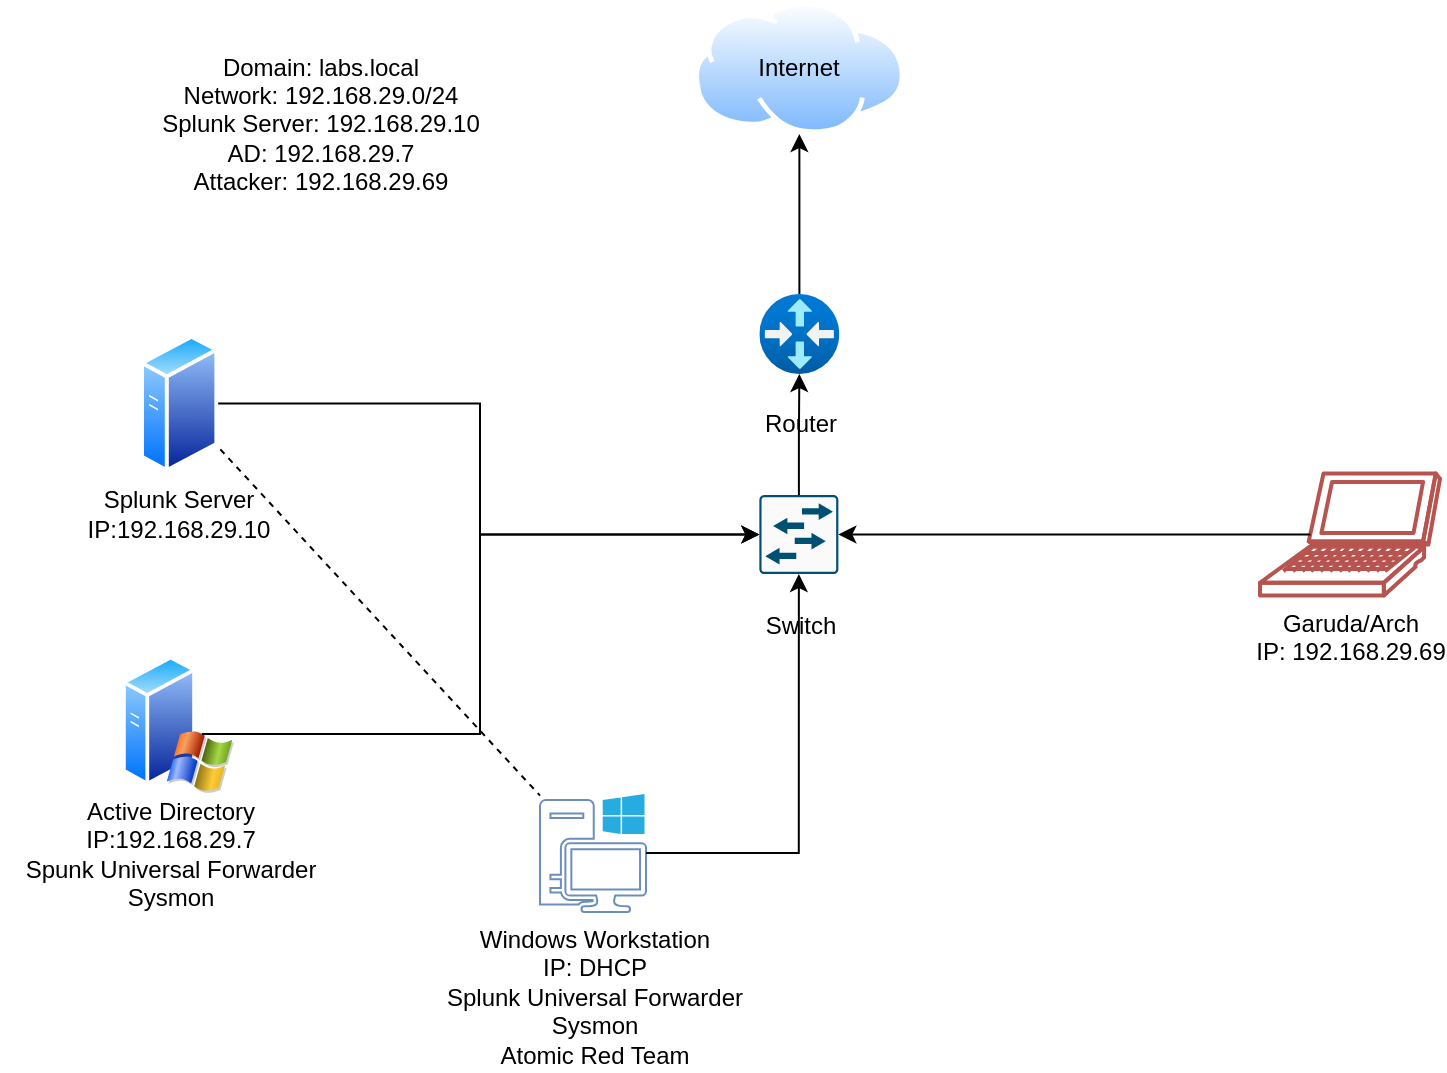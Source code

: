 <mxfile version="24.2.1" type="github">
  <diagram name="Page-1" id="R-WMTtVvu_zLb-jKjLG8">
    <mxGraphModel dx="1050" dy="546" grid="1" gridSize="10" guides="1" tooltips="1" connect="1" arrows="1" fold="1" page="1" pageScale="1" pageWidth="850" pageHeight="1100" background="none" math="0" shadow="0">
      <root>
        <mxCell id="0" />
        <mxCell id="1" parent="0" />
        <mxCell id="FU2CgBFFjjN2IJPbU8A8-24" style="rounded=0;orthogonalLoop=1;jettySize=auto;html=1;dashed=1;endArrow=none;endFill=0;" parent="1" target="FU2CgBFFjjN2IJPbU8A8-3" edge="1">
          <mxGeometry relative="1" as="geometry">
            <mxPoint x="160.163" y="237.667" as="sourcePoint" />
          </mxGeometry>
        </mxCell>
        <mxCell id="FU2CgBFFjjN2IJPbU8A8-15" style="rounded=0;orthogonalLoop=1;jettySize=auto;html=1;edgeStyle=orthogonalEdgeStyle;startArrow=none;startFill=0;strokeColor=none;endArrow=oval;endFill=1;" parent="1" source="FU2CgBFFjjN2IJPbU8A8-2" edge="1">
          <mxGeometry relative="1" as="geometry">
            <mxPoint x="300" y="280" as="targetPoint" />
          </mxGeometry>
        </mxCell>
        <mxCell id="FU2CgBFFjjN2IJPbU8A8-2" value="" style="image;aspect=fixed;perimeter=ellipsePerimeter;html=1;align=center;shadow=0;dashed=0;spacingTop=3;image=img/lib/active_directory/windows_server_2.svg;imageBackground=none;" parent="1" vertex="1">
          <mxGeometry x="111" y="340" width="56" height="70" as="geometry" />
        </mxCell>
        <mxCell id="FU2CgBFFjjN2IJPbU8A8-3" value="&lt;div&gt;Windows Workstation&lt;/div&gt;&lt;div&gt;IP: DHCP&lt;br&gt;&lt;/div&gt;&lt;div&gt;Splunk Universal Forwarder&lt;/div&gt;&lt;div&gt;Sysmon&lt;br&gt;Atomic Red Team&lt;br&gt;&lt;/div&gt;" style="sketch=0;pointerEvents=1;shadow=0;dashed=0;html=1;strokeColor=#6c8ebf;fillColor=none;labelPosition=center;verticalLabelPosition=bottom;verticalAlign=top;outlineConnect=0;align=center;shape=mxgraph.office.devices.workstation_pc;" parent="1" vertex="1">
          <mxGeometry x="320" y="410" width="53" height="59" as="geometry" />
        </mxCell>
        <mxCell id="FU2CgBFFjjN2IJPbU8A8-4" value="Garuda/Arch&lt;br&gt;IP: 192.168.29.69" style="shape=mxgraph.cisco.computers_and_peripherals.laptop;html=1;pointerEvents=1;dashed=0;fillColor=none;strokeColor=#b85450;strokeWidth=2;verticalLabelPosition=bottom;verticalAlign=top;align=center;outlineConnect=0;" parent="1" vertex="1">
          <mxGeometry x="680" y="249.75" width="90" height="61" as="geometry" />
        </mxCell>
        <mxCell id="FU2CgBFFjjN2IJPbU8A8-8" style="edgeStyle=orthogonalEdgeStyle;rounded=0;orthogonalLoop=1;jettySize=auto;html=1;entryX=0.5;entryY=1;entryDx=0;entryDy=0;" parent="1" source="FU2CgBFFjjN2IJPbU8A8-5" target="FU2CgBFFjjN2IJPbU8A8-7" edge="1">
          <mxGeometry relative="1" as="geometry">
            <Array as="points">
              <mxPoint x="449.68" y="100.5" />
              <mxPoint x="449.68" y="100.5" />
            </Array>
          </mxGeometry>
        </mxCell>
        <mxCell id="FU2CgBFFjjN2IJPbU8A8-5" value="" style="image;aspect=fixed;html=1;points=[];align=center;fontSize=12;image=img/lib/azure2/networking/Virtual_Router.svg;" parent="1" vertex="1">
          <mxGeometry x="429.68" y="160" width="40" height="40" as="geometry" />
        </mxCell>
        <mxCell id="FU2CgBFFjjN2IJPbU8A8-6" value="" style="sketch=0;points=[[0.015,0.015,0],[0.985,0.015,0],[0.985,0.985,0],[0.015,0.985,0],[0.25,0,0],[0.5,0,0],[0.75,0,0],[1,0.25,0],[1,0.5,0],[1,0.75,0],[0.75,1,0],[0.5,1,0],[0.25,1,0],[0,0.75,0],[0,0.5,0],[0,0.25,0]];verticalLabelPosition=bottom;html=1;verticalAlign=top;aspect=fixed;align=center;pointerEvents=1;shape=mxgraph.cisco19.rect;prIcon=l2_switch;fillColor=#FAFAFA;strokeColor=#005073;" parent="1" vertex="1">
          <mxGeometry x="429.68" y="260.5" width="39.5" height="39.5" as="geometry" />
        </mxCell>
        <mxCell id="FU2CgBFFjjN2IJPbU8A8-7" value="" style="image;aspect=fixed;perimeter=ellipsePerimeter;html=1;align=center;shadow=0;dashed=0;spacingTop=3;image=img/lib/active_directory/internet_cloud.svg;" parent="1" vertex="1">
          <mxGeometry x="397.06" y="13.7" width="105.24" height="66.3" as="geometry" />
        </mxCell>
        <mxCell id="FU2CgBFFjjN2IJPbU8A8-9" style="edgeStyle=orthogonalEdgeStyle;rounded=0;orthogonalLoop=1;jettySize=auto;html=1;entryX=0.5;entryY=1;entryDx=0;entryDy=0;entryPerimeter=0;" parent="1" source="FU2CgBFFjjN2IJPbU8A8-6" target="FU2CgBFFjjN2IJPbU8A8-5" edge="1">
          <mxGeometry relative="1" as="geometry" />
        </mxCell>
        <mxCell id="FU2CgBFFjjN2IJPbU8A8-12" style="edgeStyle=orthogonalEdgeStyle;rounded=0;orthogonalLoop=1;jettySize=auto;html=1;entryX=0;entryY=0.5;entryDx=0;entryDy=0;entryPerimeter=0;exitX=0.714;exitY=0.5;exitDx=0;exitDy=0;exitPerimeter=0;" parent="1" target="FU2CgBFFjjN2IJPbU8A8-6" edge="1">
          <mxGeometry relative="1" as="geometry">
            <mxPoint x="150.984" y="214.75" as="sourcePoint" />
            <Array as="points">
              <mxPoint x="290" y="215" />
              <mxPoint x="290" y="280" />
            </Array>
          </mxGeometry>
        </mxCell>
        <mxCell id="FU2CgBFFjjN2IJPbU8A8-17" style="edgeStyle=orthogonalEdgeStyle;rounded=0;orthogonalLoop=1;jettySize=auto;html=1;entryX=0;entryY=0.5;entryDx=0;entryDy=0;entryPerimeter=0;exitX=0.714;exitY=0.571;exitDx=0;exitDy=0;exitPerimeter=0;" parent="1" source="FU2CgBFFjjN2IJPbU8A8-2" target="FU2CgBFFjjN2IJPbU8A8-6" edge="1">
          <mxGeometry relative="1" as="geometry">
            <Array as="points">
              <mxPoint x="290" y="380" />
              <mxPoint x="290" y="280" />
            </Array>
          </mxGeometry>
        </mxCell>
        <mxCell id="FU2CgBFFjjN2IJPbU8A8-19" style="edgeStyle=orthogonalEdgeStyle;rounded=0;orthogonalLoop=1;jettySize=auto;html=1;entryX=1;entryY=0.5;entryDx=0;entryDy=0;entryPerimeter=0;exitX=0.28;exitY=0.5;exitDx=0;exitDy=0;exitPerimeter=0;" parent="1" source="FU2CgBFFjjN2IJPbU8A8-4" target="FU2CgBFFjjN2IJPbU8A8-6" edge="1">
          <mxGeometry relative="1" as="geometry" />
        </mxCell>
        <mxCell id="FU2CgBFFjjN2IJPbU8A8-21" style="edgeStyle=orthogonalEdgeStyle;rounded=0;orthogonalLoop=1;jettySize=auto;html=1;entryX=0.5;entryY=1;entryDx=0;entryDy=0;entryPerimeter=0;" parent="1" source="FU2CgBFFjjN2IJPbU8A8-3" target="FU2CgBFFjjN2IJPbU8A8-6" edge="1">
          <mxGeometry relative="1" as="geometry" />
        </mxCell>
        <mxCell id="FU2CgBFFjjN2IJPbU8A8-25" value="&lt;div&gt;Domain: labs.local&lt;/div&gt;&lt;div&gt;Network: 192.168.29.0/24&lt;/div&gt;&lt;div&gt;Splunk Server: 192.168.29.10&lt;/div&gt;&lt;div&gt;AD: 192.168.29.7&lt;/div&gt;&lt;div&gt;Attacker: 192.168.29.69&lt;br&gt;&lt;/div&gt;" style="text;html=1;align=center;verticalAlign=middle;resizable=0;points=[];autosize=1;strokeColor=none;fillColor=none;" parent="1" vertex="1">
          <mxGeometry x="120" y="30" width="180" height="90" as="geometry" />
        </mxCell>
        <mxCell id="dSrURc1zTioQhYgRECf4-1" value="&lt;div&gt;Active Directory&lt;/div&gt;&lt;div&gt;IP:192.168.29.7&lt;br&gt;&lt;/div&gt;&lt;div&gt;Spunk Universal Forwarder&lt;/div&gt;&lt;div&gt;Sysmon&lt;br&gt;&lt;/div&gt;" style="text;html=1;align=center;verticalAlign=middle;resizable=0;points=[];autosize=1;strokeColor=none;fillColor=none;" parent="1" vertex="1">
          <mxGeometry x="50" y="404.5" width="170" height="70" as="geometry" />
        </mxCell>
        <mxCell id="dSrURc1zTioQhYgRECf4-2" value="&lt;div&gt;Splunk Server&lt;/div&gt;&lt;div&gt;IP:192.168.29.10&lt;br&gt;&lt;/div&gt;" style="text;html=1;align=center;verticalAlign=middle;resizable=0;points=[];autosize=1;strokeColor=none;fillColor=none;" parent="1" vertex="1">
          <mxGeometry x="84" y="249.75" width="110" height="40" as="geometry" />
        </mxCell>
        <mxCell id="dSrURc1zTioQhYgRECf4-5" value="Internet" style="text;html=1;align=center;verticalAlign=middle;resizable=0;points=[];autosize=1;strokeColor=none;fillColor=none;" parent="1" vertex="1">
          <mxGeometry x="419.43" y="31.85" width="60" height="30" as="geometry" />
        </mxCell>
        <mxCell id="dSrURc1zTioQhYgRECf4-9" value="Router" style="text;html=1;align=center;verticalAlign=middle;resizable=0;points=[];autosize=1;strokeColor=none;fillColor=none;" parent="1" vertex="1">
          <mxGeometry x="419.68" y="210" width="60" height="30" as="geometry" />
        </mxCell>
        <mxCell id="dSrURc1zTioQhYgRECf4-10" value="Switch" style="text;html=1;align=center;verticalAlign=middle;resizable=0;points=[];autosize=1;strokeColor=none;fillColor=none;" parent="1" vertex="1">
          <mxGeometry x="419.68" y="310.75" width="60" height="30" as="geometry" />
        </mxCell>
        <mxCell id="kr943VyDLUG2NH_4uqgp-1" value="" style="image;aspect=fixed;perimeter=ellipsePerimeter;html=1;align=center;shadow=0;dashed=0;spacingTop=3;image=img/lib/active_directory/generic_server.svg;" vertex="1" parent="1">
          <mxGeometry x="120" y="179.75" width="39.2" height="70" as="geometry" />
        </mxCell>
      </root>
    </mxGraphModel>
  </diagram>
</mxfile>
